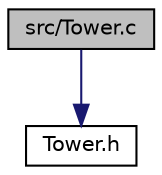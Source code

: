 digraph "src/Tower.c"
{
 // LATEX_PDF_SIZE
  bgcolor="transparent";
  edge [fontname="Helvetica",fontsize="10",labelfontname="Helvetica",labelfontsize="10"];
  node [fontname="Helvetica",fontsize="10",shape=record];
  Node1 [label="src/Tower.c",height=0.2,width=0.4,color="black", fillcolor="grey75", style="filled", fontcolor="black",tooltip="Data types and methods used to handle a Tower."];
  Node1 -> Node2 [color="midnightblue",fontsize="10",style="solid",fontname="Helvetica"];
  Node2 [label="Tower.h",height=0.2,width=0.4,color="black",URL="$_tower_8h.html",tooltip="Data types and methods used to handle a Tower."];
}
